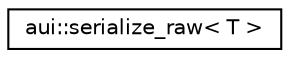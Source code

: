 digraph "Graphical Class Hierarchy"
{
 // LATEX_PDF_SIZE
  edge [fontname="Helvetica",fontsize="10",labelfontname="Helvetica",labelfontsize="10"];
  node [fontname="Helvetica",fontsize="10",shape=record];
  rankdir="LR";
  Node0 [label="aui::serialize_raw\< T \>",height=0.2,width=0.4,color="black", fillcolor="white", style="filled",URL="$structaui_1_1serialize__raw.html",tooltip=" "];
}
